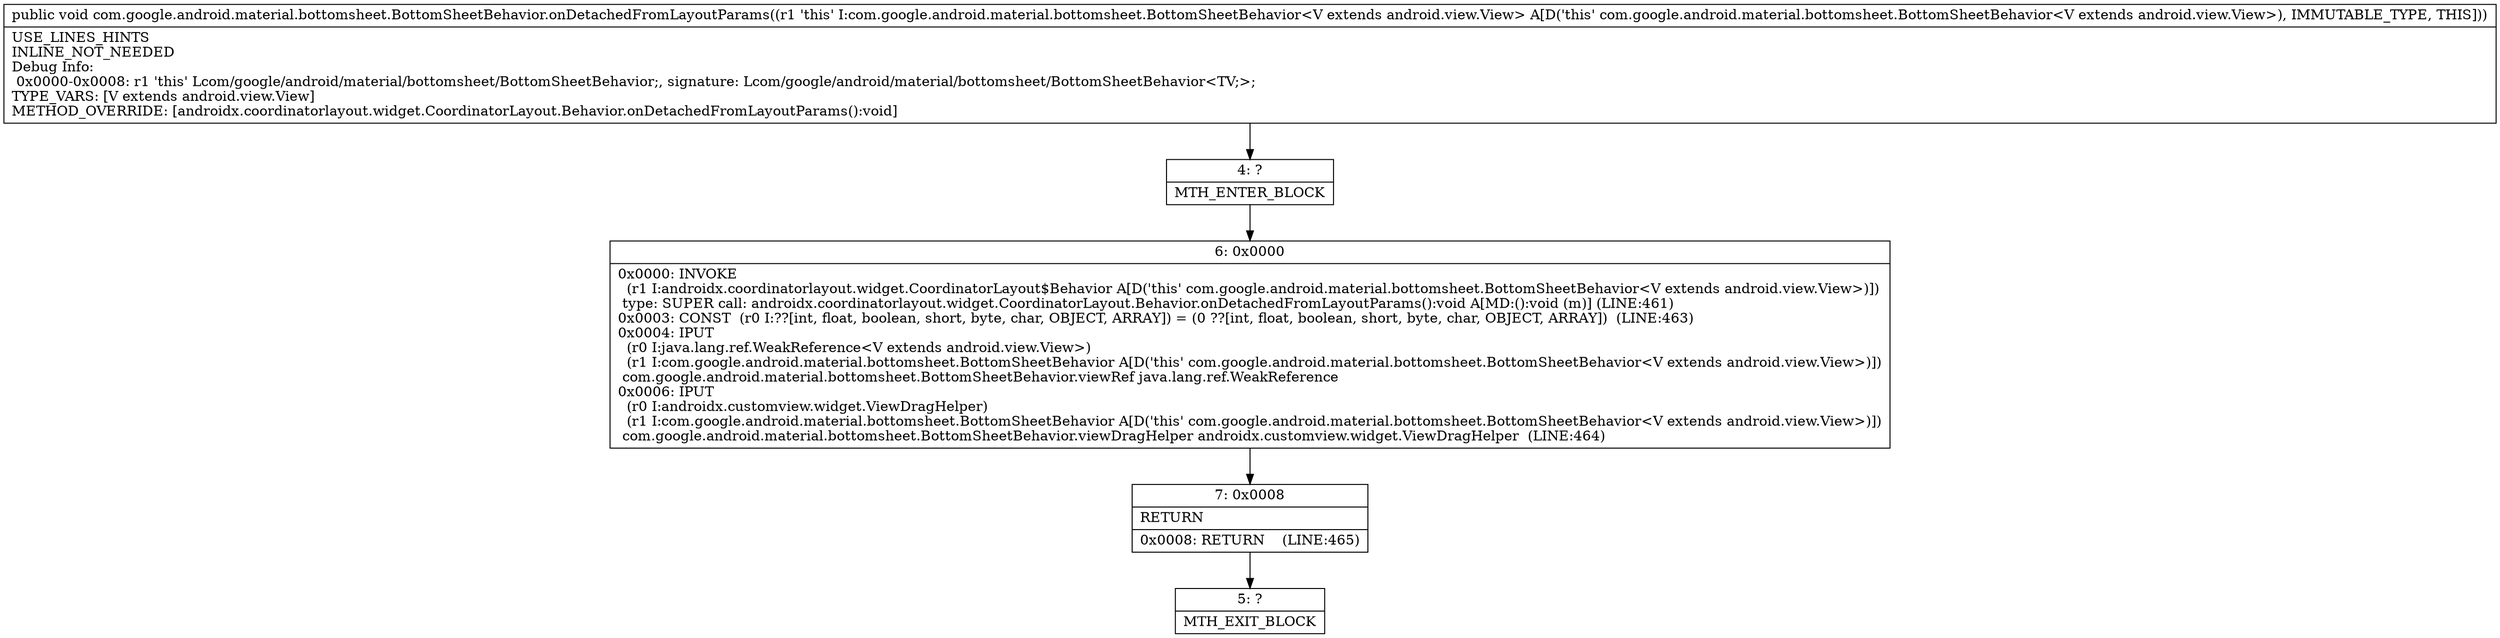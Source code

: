 digraph "CFG forcom.google.android.material.bottomsheet.BottomSheetBehavior.onDetachedFromLayoutParams()V" {
Node_4 [shape=record,label="{4\:\ ?|MTH_ENTER_BLOCK\l}"];
Node_6 [shape=record,label="{6\:\ 0x0000|0x0000: INVOKE  \l  (r1 I:androidx.coordinatorlayout.widget.CoordinatorLayout$Behavior A[D('this' com.google.android.material.bottomsheet.BottomSheetBehavior\<V extends android.view.View\>)])\l type: SUPER call: androidx.coordinatorlayout.widget.CoordinatorLayout.Behavior.onDetachedFromLayoutParams():void A[MD:():void (m)] (LINE:461)\l0x0003: CONST  (r0 I:??[int, float, boolean, short, byte, char, OBJECT, ARRAY]) = (0 ??[int, float, boolean, short, byte, char, OBJECT, ARRAY])  (LINE:463)\l0x0004: IPUT  \l  (r0 I:java.lang.ref.WeakReference\<V extends android.view.View\>)\l  (r1 I:com.google.android.material.bottomsheet.BottomSheetBehavior A[D('this' com.google.android.material.bottomsheet.BottomSheetBehavior\<V extends android.view.View\>)])\l com.google.android.material.bottomsheet.BottomSheetBehavior.viewRef java.lang.ref.WeakReference \l0x0006: IPUT  \l  (r0 I:androidx.customview.widget.ViewDragHelper)\l  (r1 I:com.google.android.material.bottomsheet.BottomSheetBehavior A[D('this' com.google.android.material.bottomsheet.BottomSheetBehavior\<V extends android.view.View\>)])\l com.google.android.material.bottomsheet.BottomSheetBehavior.viewDragHelper androidx.customview.widget.ViewDragHelper  (LINE:464)\l}"];
Node_7 [shape=record,label="{7\:\ 0x0008|RETURN\l|0x0008: RETURN    (LINE:465)\l}"];
Node_5 [shape=record,label="{5\:\ ?|MTH_EXIT_BLOCK\l}"];
MethodNode[shape=record,label="{public void com.google.android.material.bottomsheet.BottomSheetBehavior.onDetachedFromLayoutParams((r1 'this' I:com.google.android.material.bottomsheet.BottomSheetBehavior\<V extends android.view.View\> A[D('this' com.google.android.material.bottomsheet.BottomSheetBehavior\<V extends android.view.View\>), IMMUTABLE_TYPE, THIS]))  | USE_LINES_HINTS\lINLINE_NOT_NEEDED\lDebug Info:\l  0x0000\-0x0008: r1 'this' Lcom\/google\/android\/material\/bottomsheet\/BottomSheetBehavior;, signature: Lcom\/google\/android\/material\/bottomsheet\/BottomSheetBehavior\<TV;\>;\lTYPE_VARS: [V extends android.view.View]\lMETHOD_OVERRIDE: [androidx.coordinatorlayout.widget.CoordinatorLayout.Behavior.onDetachedFromLayoutParams():void]\l}"];
MethodNode -> Node_4;Node_4 -> Node_6;
Node_6 -> Node_7;
Node_7 -> Node_5;
}

